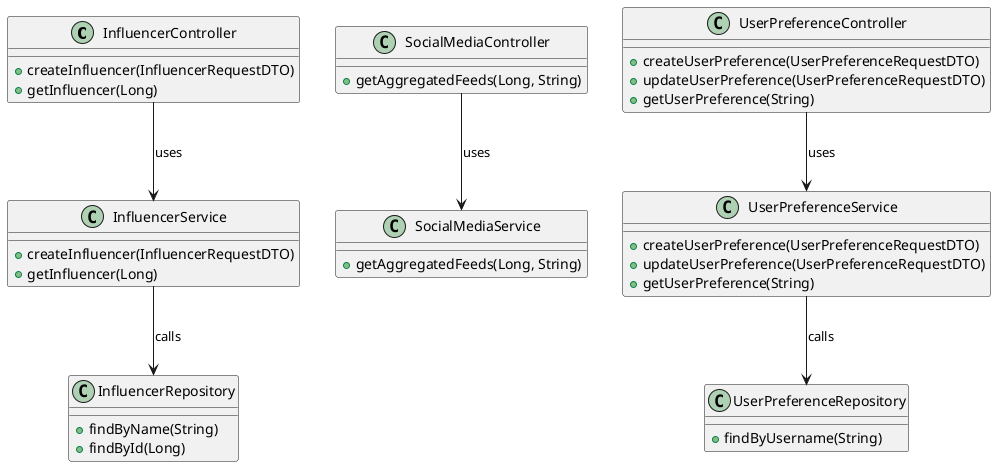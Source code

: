 @startuml
' Define the controller classes
class InfluencerController {
    +createInfluencer(InfluencerRequestDTO)
    +getInfluencer(Long)
}
class SocialMediaController {
    +getAggregatedFeeds(Long, String)
}
class UserPreferenceController {
    +createUserPreference(UserPreferenceRequestDTO)
    +updateUserPreference(UserPreferenceRequestDTO)
    +getUserPreference(String)
}

' Define the service classes
class InfluencerService {
    +createInfluencer(InfluencerRequestDTO)
    +getInfluencer(Long)
}
class SocialMediaService {
    +getAggregatedFeeds(Long, String)
}
class UserPreferenceService {
    +createUserPreference(UserPreferenceRequestDTO)
    +updateUserPreference(UserPreferenceRequestDTO)
    +getUserPreference(String)
}

' Define the repository classes
class InfluencerRepository {
    +findByName(String)
    +findById(Long)
}
class UserPreferenceRepository {
    +findByUsername(String)
}

' Relationships between controller and service classes
InfluencerController --> InfluencerService : uses
SocialMediaController --> SocialMediaService : uses
UserPreferenceController --> UserPreferenceService : uses

' Relationships between service and repository classes
InfluencerService --> InfluencerRepository : calls
UserPreferenceService --> UserPreferenceRepository : calls

@enduml
